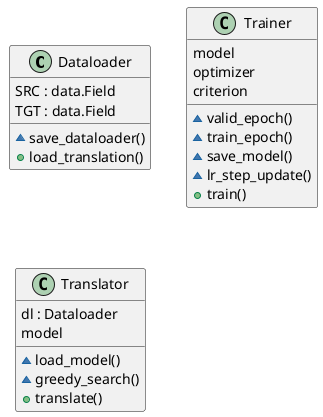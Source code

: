@startuml
class Dataloader{
    SRC : data.Field
    TGT : data.Field
    ~save_dataloader()
    +load_translation()
}

class Trainer{
    model
    optimizer
    criterion
    ~valid_epoch()
    ~train_epoch()
    ~save_model()
    ~lr_step_update()
    +train()
}

class Translator{
    dl : Dataloader
    model
    ~load_model()
    ~greedy_search()
    +translate()
}

@enduml
